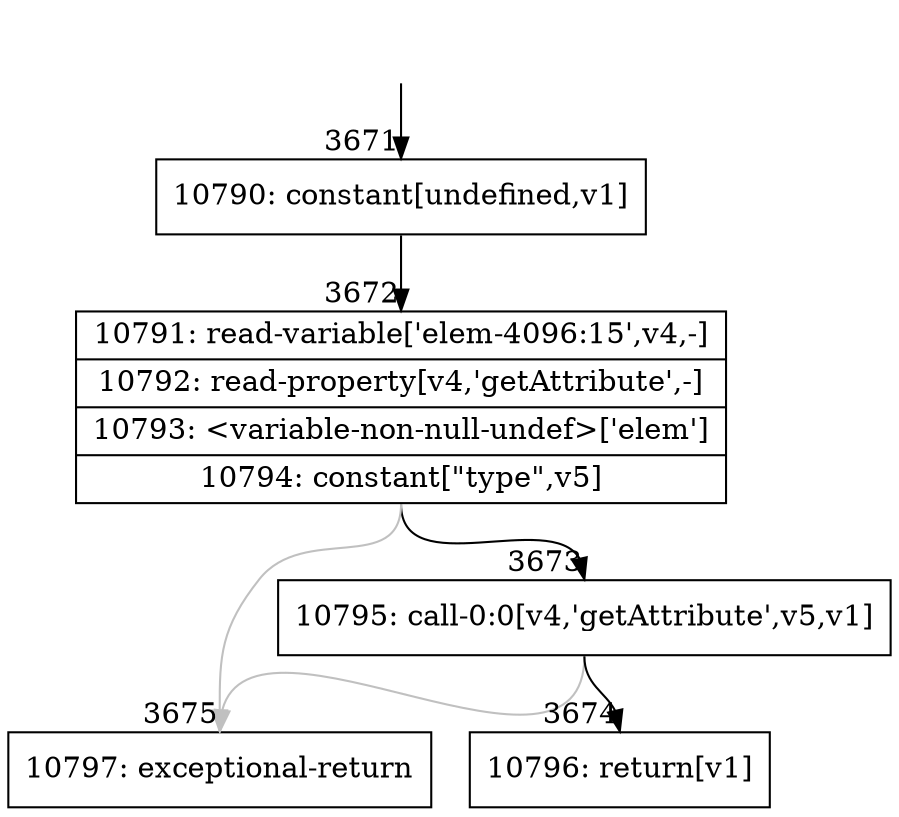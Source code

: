 digraph {
rankdir="TD"
BB_entry240[shape=none,label=""];
BB_entry240 -> BB3671 [tailport=s, headport=n, headlabel="    3671"]
BB3671 [shape=record label="{10790: constant[undefined,v1]}" ] 
BB3671 -> BB3672 [tailport=s, headport=n, headlabel="      3672"]
BB3672 [shape=record label="{10791: read-variable['elem-4096:15',v4,-]|10792: read-property[v4,'getAttribute',-]|10793: \<variable-non-null-undef\>['elem']|10794: constant[\"type\",v5]}" ] 
BB3672 -> BB3673 [tailport=s, headport=n, headlabel="      3673"]
BB3672 -> BB3675 [tailport=s, headport=n, color=gray, headlabel="      3675"]
BB3673 [shape=record label="{10795: call-0:0[v4,'getAttribute',v5,v1]}" ] 
BB3673 -> BB3674 [tailport=s, headport=n, headlabel="      3674"]
BB3673 -> BB3675 [tailport=s, headport=n, color=gray]
BB3674 [shape=record label="{10796: return[v1]}" ] 
BB3675 [shape=record label="{10797: exceptional-return}" ] 
}
